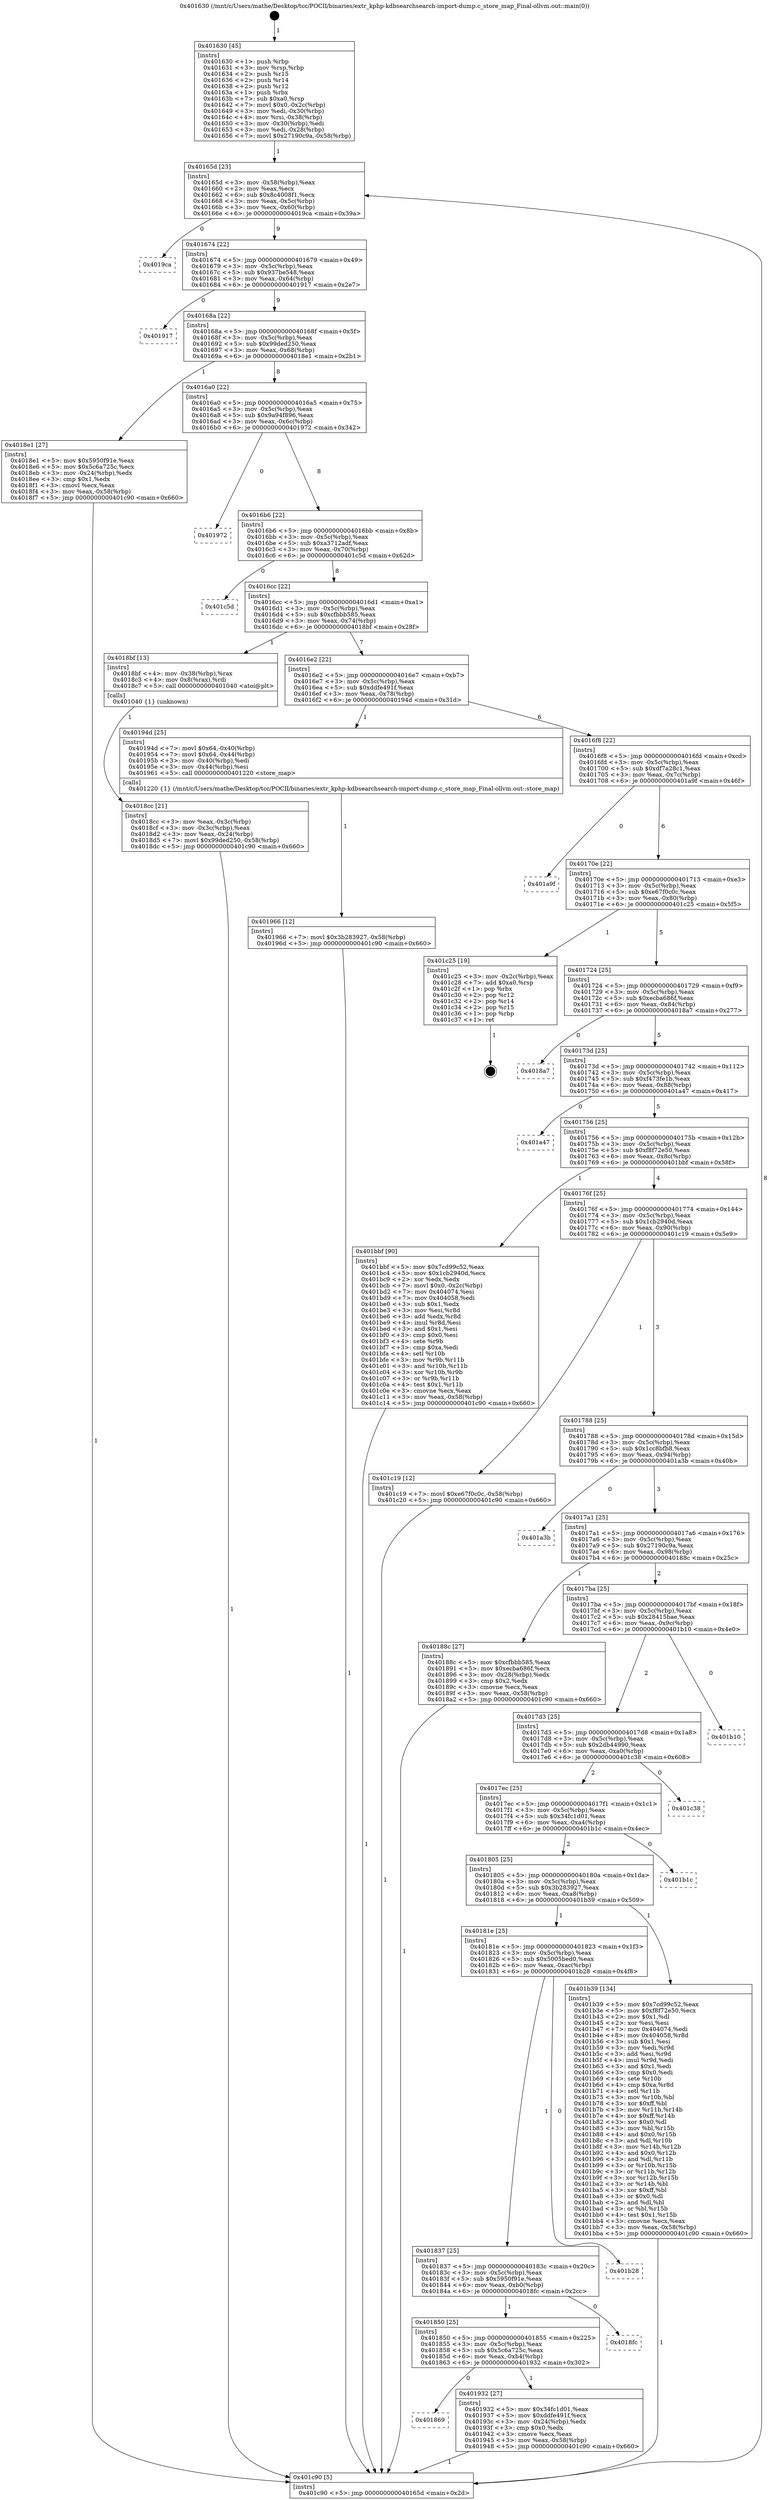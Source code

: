 digraph "0x401630" {
  label = "0x401630 (/mnt/c/Users/mathe/Desktop/tcc/POCII/binaries/extr_kphp-kdbsearchsearch-import-dump.c_store_map_Final-ollvm.out::main(0))"
  labelloc = "t"
  node[shape=record]

  Entry [label="",width=0.3,height=0.3,shape=circle,fillcolor=black,style=filled]
  "0x40165d" [label="{
     0x40165d [23]\l
     | [instrs]\l
     &nbsp;&nbsp;0x40165d \<+3\>: mov -0x58(%rbp),%eax\l
     &nbsp;&nbsp;0x401660 \<+2\>: mov %eax,%ecx\l
     &nbsp;&nbsp;0x401662 \<+6\>: sub $0x8c4008f1,%ecx\l
     &nbsp;&nbsp;0x401668 \<+3\>: mov %eax,-0x5c(%rbp)\l
     &nbsp;&nbsp;0x40166b \<+3\>: mov %ecx,-0x60(%rbp)\l
     &nbsp;&nbsp;0x40166e \<+6\>: je 00000000004019ca \<main+0x39a\>\l
  }"]
  "0x4019ca" [label="{
     0x4019ca\l
  }", style=dashed]
  "0x401674" [label="{
     0x401674 [22]\l
     | [instrs]\l
     &nbsp;&nbsp;0x401674 \<+5\>: jmp 0000000000401679 \<main+0x49\>\l
     &nbsp;&nbsp;0x401679 \<+3\>: mov -0x5c(%rbp),%eax\l
     &nbsp;&nbsp;0x40167c \<+5\>: sub $0x937be548,%eax\l
     &nbsp;&nbsp;0x401681 \<+3\>: mov %eax,-0x64(%rbp)\l
     &nbsp;&nbsp;0x401684 \<+6\>: je 0000000000401917 \<main+0x2e7\>\l
  }"]
  Exit [label="",width=0.3,height=0.3,shape=circle,fillcolor=black,style=filled,peripheries=2]
  "0x401917" [label="{
     0x401917\l
  }", style=dashed]
  "0x40168a" [label="{
     0x40168a [22]\l
     | [instrs]\l
     &nbsp;&nbsp;0x40168a \<+5\>: jmp 000000000040168f \<main+0x5f\>\l
     &nbsp;&nbsp;0x40168f \<+3\>: mov -0x5c(%rbp),%eax\l
     &nbsp;&nbsp;0x401692 \<+5\>: sub $0x99ded250,%eax\l
     &nbsp;&nbsp;0x401697 \<+3\>: mov %eax,-0x68(%rbp)\l
     &nbsp;&nbsp;0x40169a \<+6\>: je 00000000004018e1 \<main+0x2b1\>\l
  }"]
  "0x401966" [label="{
     0x401966 [12]\l
     | [instrs]\l
     &nbsp;&nbsp;0x401966 \<+7\>: movl $0x3b283927,-0x58(%rbp)\l
     &nbsp;&nbsp;0x40196d \<+5\>: jmp 0000000000401c90 \<main+0x660\>\l
  }"]
  "0x4018e1" [label="{
     0x4018e1 [27]\l
     | [instrs]\l
     &nbsp;&nbsp;0x4018e1 \<+5\>: mov $0x5950f91e,%eax\l
     &nbsp;&nbsp;0x4018e6 \<+5\>: mov $0x5c6a725c,%ecx\l
     &nbsp;&nbsp;0x4018eb \<+3\>: mov -0x24(%rbp),%edx\l
     &nbsp;&nbsp;0x4018ee \<+3\>: cmp $0x1,%edx\l
     &nbsp;&nbsp;0x4018f1 \<+3\>: cmovl %ecx,%eax\l
     &nbsp;&nbsp;0x4018f4 \<+3\>: mov %eax,-0x58(%rbp)\l
     &nbsp;&nbsp;0x4018f7 \<+5\>: jmp 0000000000401c90 \<main+0x660\>\l
  }"]
  "0x4016a0" [label="{
     0x4016a0 [22]\l
     | [instrs]\l
     &nbsp;&nbsp;0x4016a0 \<+5\>: jmp 00000000004016a5 \<main+0x75\>\l
     &nbsp;&nbsp;0x4016a5 \<+3\>: mov -0x5c(%rbp),%eax\l
     &nbsp;&nbsp;0x4016a8 \<+5\>: sub $0x9a94f896,%eax\l
     &nbsp;&nbsp;0x4016ad \<+3\>: mov %eax,-0x6c(%rbp)\l
     &nbsp;&nbsp;0x4016b0 \<+6\>: je 0000000000401972 \<main+0x342\>\l
  }"]
  "0x401869" [label="{
     0x401869\l
  }", style=dashed]
  "0x401972" [label="{
     0x401972\l
  }", style=dashed]
  "0x4016b6" [label="{
     0x4016b6 [22]\l
     | [instrs]\l
     &nbsp;&nbsp;0x4016b6 \<+5\>: jmp 00000000004016bb \<main+0x8b\>\l
     &nbsp;&nbsp;0x4016bb \<+3\>: mov -0x5c(%rbp),%eax\l
     &nbsp;&nbsp;0x4016be \<+5\>: sub $0xa3712adf,%eax\l
     &nbsp;&nbsp;0x4016c3 \<+3\>: mov %eax,-0x70(%rbp)\l
     &nbsp;&nbsp;0x4016c6 \<+6\>: je 0000000000401c5d \<main+0x62d\>\l
  }"]
  "0x401932" [label="{
     0x401932 [27]\l
     | [instrs]\l
     &nbsp;&nbsp;0x401932 \<+5\>: mov $0x34fc1d01,%eax\l
     &nbsp;&nbsp;0x401937 \<+5\>: mov $0xddfe491f,%ecx\l
     &nbsp;&nbsp;0x40193c \<+3\>: mov -0x24(%rbp),%edx\l
     &nbsp;&nbsp;0x40193f \<+3\>: cmp $0x0,%edx\l
     &nbsp;&nbsp;0x401942 \<+3\>: cmove %ecx,%eax\l
     &nbsp;&nbsp;0x401945 \<+3\>: mov %eax,-0x58(%rbp)\l
     &nbsp;&nbsp;0x401948 \<+5\>: jmp 0000000000401c90 \<main+0x660\>\l
  }"]
  "0x401c5d" [label="{
     0x401c5d\l
  }", style=dashed]
  "0x4016cc" [label="{
     0x4016cc [22]\l
     | [instrs]\l
     &nbsp;&nbsp;0x4016cc \<+5\>: jmp 00000000004016d1 \<main+0xa1\>\l
     &nbsp;&nbsp;0x4016d1 \<+3\>: mov -0x5c(%rbp),%eax\l
     &nbsp;&nbsp;0x4016d4 \<+5\>: sub $0xcfbbb585,%eax\l
     &nbsp;&nbsp;0x4016d9 \<+3\>: mov %eax,-0x74(%rbp)\l
     &nbsp;&nbsp;0x4016dc \<+6\>: je 00000000004018bf \<main+0x28f\>\l
  }"]
  "0x401850" [label="{
     0x401850 [25]\l
     | [instrs]\l
     &nbsp;&nbsp;0x401850 \<+5\>: jmp 0000000000401855 \<main+0x225\>\l
     &nbsp;&nbsp;0x401855 \<+3\>: mov -0x5c(%rbp),%eax\l
     &nbsp;&nbsp;0x401858 \<+5\>: sub $0x5c6a725c,%eax\l
     &nbsp;&nbsp;0x40185d \<+6\>: mov %eax,-0xb4(%rbp)\l
     &nbsp;&nbsp;0x401863 \<+6\>: je 0000000000401932 \<main+0x302\>\l
  }"]
  "0x4018bf" [label="{
     0x4018bf [13]\l
     | [instrs]\l
     &nbsp;&nbsp;0x4018bf \<+4\>: mov -0x38(%rbp),%rax\l
     &nbsp;&nbsp;0x4018c3 \<+4\>: mov 0x8(%rax),%rdi\l
     &nbsp;&nbsp;0x4018c7 \<+5\>: call 0000000000401040 \<atoi@plt\>\l
     | [calls]\l
     &nbsp;&nbsp;0x401040 \{1\} (unknown)\l
  }"]
  "0x4016e2" [label="{
     0x4016e2 [22]\l
     | [instrs]\l
     &nbsp;&nbsp;0x4016e2 \<+5\>: jmp 00000000004016e7 \<main+0xb7\>\l
     &nbsp;&nbsp;0x4016e7 \<+3\>: mov -0x5c(%rbp),%eax\l
     &nbsp;&nbsp;0x4016ea \<+5\>: sub $0xddfe491f,%eax\l
     &nbsp;&nbsp;0x4016ef \<+3\>: mov %eax,-0x78(%rbp)\l
     &nbsp;&nbsp;0x4016f2 \<+6\>: je 000000000040194d \<main+0x31d\>\l
  }"]
  "0x4018fc" [label="{
     0x4018fc\l
  }", style=dashed]
  "0x40194d" [label="{
     0x40194d [25]\l
     | [instrs]\l
     &nbsp;&nbsp;0x40194d \<+7\>: movl $0x64,-0x40(%rbp)\l
     &nbsp;&nbsp;0x401954 \<+7\>: movl $0x64,-0x44(%rbp)\l
     &nbsp;&nbsp;0x40195b \<+3\>: mov -0x40(%rbp),%edi\l
     &nbsp;&nbsp;0x40195e \<+3\>: mov -0x44(%rbp),%esi\l
     &nbsp;&nbsp;0x401961 \<+5\>: call 0000000000401220 \<store_map\>\l
     | [calls]\l
     &nbsp;&nbsp;0x401220 \{1\} (/mnt/c/Users/mathe/Desktop/tcc/POCII/binaries/extr_kphp-kdbsearchsearch-import-dump.c_store_map_Final-ollvm.out::store_map)\l
  }"]
  "0x4016f8" [label="{
     0x4016f8 [22]\l
     | [instrs]\l
     &nbsp;&nbsp;0x4016f8 \<+5\>: jmp 00000000004016fd \<main+0xcd\>\l
     &nbsp;&nbsp;0x4016fd \<+3\>: mov -0x5c(%rbp),%eax\l
     &nbsp;&nbsp;0x401700 \<+5\>: sub $0xdf7a28c1,%eax\l
     &nbsp;&nbsp;0x401705 \<+3\>: mov %eax,-0x7c(%rbp)\l
     &nbsp;&nbsp;0x401708 \<+6\>: je 0000000000401a9f \<main+0x46f\>\l
  }"]
  "0x401837" [label="{
     0x401837 [25]\l
     | [instrs]\l
     &nbsp;&nbsp;0x401837 \<+5\>: jmp 000000000040183c \<main+0x20c\>\l
     &nbsp;&nbsp;0x40183c \<+3\>: mov -0x5c(%rbp),%eax\l
     &nbsp;&nbsp;0x40183f \<+5\>: sub $0x5950f91e,%eax\l
     &nbsp;&nbsp;0x401844 \<+6\>: mov %eax,-0xb0(%rbp)\l
     &nbsp;&nbsp;0x40184a \<+6\>: je 00000000004018fc \<main+0x2cc\>\l
  }"]
  "0x401a9f" [label="{
     0x401a9f\l
  }", style=dashed]
  "0x40170e" [label="{
     0x40170e [22]\l
     | [instrs]\l
     &nbsp;&nbsp;0x40170e \<+5\>: jmp 0000000000401713 \<main+0xe3\>\l
     &nbsp;&nbsp;0x401713 \<+3\>: mov -0x5c(%rbp),%eax\l
     &nbsp;&nbsp;0x401716 \<+5\>: sub $0xe67f0c0c,%eax\l
     &nbsp;&nbsp;0x40171b \<+3\>: mov %eax,-0x80(%rbp)\l
     &nbsp;&nbsp;0x40171e \<+6\>: je 0000000000401c25 \<main+0x5f5\>\l
  }"]
  "0x401b28" [label="{
     0x401b28\l
  }", style=dashed]
  "0x401c25" [label="{
     0x401c25 [19]\l
     | [instrs]\l
     &nbsp;&nbsp;0x401c25 \<+3\>: mov -0x2c(%rbp),%eax\l
     &nbsp;&nbsp;0x401c28 \<+7\>: add $0xa0,%rsp\l
     &nbsp;&nbsp;0x401c2f \<+1\>: pop %rbx\l
     &nbsp;&nbsp;0x401c30 \<+2\>: pop %r12\l
     &nbsp;&nbsp;0x401c32 \<+2\>: pop %r14\l
     &nbsp;&nbsp;0x401c34 \<+2\>: pop %r15\l
     &nbsp;&nbsp;0x401c36 \<+1\>: pop %rbp\l
     &nbsp;&nbsp;0x401c37 \<+1\>: ret\l
  }"]
  "0x401724" [label="{
     0x401724 [25]\l
     | [instrs]\l
     &nbsp;&nbsp;0x401724 \<+5\>: jmp 0000000000401729 \<main+0xf9\>\l
     &nbsp;&nbsp;0x401729 \<+3\>: mov -0x5c(%rbp),%eax\l
     &nbsp;&nbsp;0x40172c \<+5\>: sub $0xecba686f,%eax\l
     &nbsp;&nbsp;0x401731 \<+6\>: mov %eax,-0x84(%rbp)\l
     &nbsp;&nbsp;0x401737 \<+6\>: je 00000000004018a7 \<main+0x277\>\l
  }"]
  "0x40181e" [label="{
     0x40181e [25]\l
     | [instrs]\l
     &nbsp;&nbsp;0x40181e \<+5\>: jmp 0000000000401823 \<main+0x1f3\>\l
     &nbsp;&nbsp;0x401823 \<+3\>: mov -0x5c(%rbp),%eax\l
     &nbsp;&nbsp;0x401826 \<+5\>: sub $0x5005bed0,%eax\l
     &nbsp;&nbsp;0x40182b \<+6\>: mov %eax,-0xac(%rbp)\l
     &nbsp;&nbsp;0x401831 \<+6\>: je 0000000000401b28 \<main+0x4f8\>\l
  }"]
  "0x4018a7" [label="{
     0x4018a7\l
  }", style=dashed]
  "0x40173d" [label="{
     0x40173d [25]\l
     | [instrs]\l
     &nbsp;&nbsp;0x40173d \<+5\>: jmp 0000000000401742 \<main+0x112\>\l
     &nbsp;&nbsp;0x401742 \<+3\>: mov -0x5c(%rbp),%eax\l
     &nbsp;&nbsp;0x401745 \<+5\>: sub $0xf473fe1b,%eax\l
     &nbsp;&nbsp;0x40174a \<+6\>: mov %eax,-0x88(%rbp)\l
     &nbsp;&nbsp;0x401750 \<+6\>: je 0000000000401a47 \<main+0x417\>\l
  }"]
  "0x401b39" [label="{
     0x401b39 [134]\l
     | [instrs]\l
     &nbsp;&nbsp;0x401b39 \<+5\>: mov $0x7cd99c52,%eax\l
     &nbsp;&nbsp;0x401b3e \<+5\>: mov $0xf8f72e50,%ecx\l
     &nbsp;&nbsp;0x401b43 \<+2\>: mov $0x1,%dl\l
     &nbsp;&nbsp;0x401b45 \<+2\>: xor %esi,%esi\l
     &nbsp;&nbsp;0x401b47 \<+7\>: mov 0x404074,%edi\l
     &nbsp;&nbsp;0x401b4e \<+8\>: mov 0x404058,%r8d\l
     &nbsp;&nbsp;0x401b56 \<+3\>: sub $0x1,%esi\l
     &nbsp;&nbsp;0x401b59 \<+3\>: mov %edi,%r9d\l
     &nbsp;&nbsp;0x401b5c \<+3\>: add %esi,%r9d\l
     &nbsp;&nbsp;0x401b5f \<+4\>: imul %r9d,%edi\l
     &nbsp;&nbsp;0x401b63 \<+3\>: and $0x1,%edi\l
     &nbsp;&nbsp;0x401b66 \<+3\>: cmp $0x0,%edi\l
     &nbsp;&nbsp;0x401b69 \<+4\>: sete %r10b\l
     &nbsp;&nbsp;0x401b6d \<+4\>: cmp $0xa,%r8d\l
     &nbsp;&nbsp;0x401b71 \<+4\>: setl %r11b\l
     &nbsp;&nbsp;0x401b75 \<+3\>: mov %r10b,%bl\l
     &nbsp;&nbsp;0x401b78 \<+3\>: xor $0xff,%bl\l
     &nbsp;&nbsp;0x401b7b \<+3\>: mov %r11b,%r14b\l
     &nbsp;&nbsp;0x401b7e \<+4\>: xor $0xff,%r14b\l
     &nbsp;&nbsp;0x401b82 \<+3\>: xor $0x0,%dl\l
     &nbsp;&nbsp;0x401b85 \<+3\>: mov %bl,%r15b\l
     &nbsp;&nbsp;0x401b88 \<+4\>: and $0x0,%r15b\l
     &nbsp;&nbsp;0x401b8c \<+3\>: and %dl,%r10b\l
     &nbsp;&nbsp;0x401b8f \<+3\>: mov %r14b,%r12b\l
     &nbsp;&nbsp;0x401b92 \<+4\>: and $0x0,%r12b\l
     &nbsp;&nbsp;0x401b96 \<+3\>: and %dl,%r11b\l
     &nbsp;&nbsp;0x401b99 \<+3\>: or %r10b,%r15b\l
     &nbsp;&nbsp;0x401b9c \<+3\>: or %r11b,%r12b\l
     &nbsp;&nbsp;0x401b9f \<+3\>: xor %r12b,%r15b\l
     &nbsp;&nbsp;0x401ba2 \<+3\>: or %r14b,%bl\l
     &nbsp;&nbsp;0x401ba5 \<+3\>: xor $0xff,%bl\l
     &nbsp;&nbsp;0x401ba8 \<+3\>: or $0x0,%dl\l
     &nbsp;&nbsp;0x401bab \<+2\>: and %dl,%bl\l
     &nbsp;&nbsp;0x401bad \<+3\>: or %bl,%r15b\l
     &nbsp;&nbsp;0x401bb0 \<+4\>: test $0x1,%r15b\l
     &nbsp;&nbsp;0x401bb4 \<+3\>: cmovne %ecx,%eax\l
     &nbsp;&nbsp;0x401bb7 \<+3\>: mov %eax,-0x58(%rbp)\l
     &nbsp;&nbsp;0x401bba \<+5\>: jmp 0000000000401c90 \<main+0x660\>\l
  }"]
  "0x401a47" [label="{
     0x401a47\l
  }", style=dashed]
  "0x401756" [label="{
     0x401756 [25]\l
     | [instrs]\l
     &nbsp;&nbsp;0x401756 \<+5\>: jmp 000000000040175b \<main+0x12b\>\l
     &nbsp;&nbsp;0x40175b \<+3\>: mov -0x5c(%rbp),%eax\l
     &nbsp;&nbsp;0x40175e \<+5\>: sub $0xf8f72e50,%eax\l
     &nbsp;&nbsp;0x401763 \<+6\>: mov %eax,-0x8c(%rbp)\l
     &nbsp;&nbsp;0x401769 \<+6\>: je 0000000000401bbf \<main+0x58f\>\l
  }"]
  "0x401805" [label="{
     0x401805 [25]\l
     | [instrs]\l
     &nbsp;&nbsp;0x401805 \<+5\>: jmp 000000000040180a \<main+0x1da\>\l
     &nbsp;&nbsp;0x40180a \<+3\>: mov -0x5c(%rbp),%eax\l
     &nbsp;&nbsp;0x40180d \<+5\>: sub $0x3b283927,%eax\l
     &nbsp;&nbsp;0x401812 \<+6\>: mov %eax,-0xa8(%rbp)\l
     &nbsp;&nbsp;0x401818 \<+6\>: je 0000000000401b39 \<main+0x509\>\l
  }"]
  "0x401bbf" [label="{
     0x401bbf [90]\l
     | [instrs]\l
     &nbsp;&nbsp;0x401bbf \<+5\>: mov $0x7cd99c52,%eax\l
     &nbsp;&nbsp;0x401bc4 \<+5\>: mov $0x1cb2940d,%ecx\l
     &nbsp;&nbsp;0x401bc9 \<+2\>: xor %edx,%edx\l
     &nbsp;&nbsp;0x401bcb \<+7\>: movl $0x0,-0x2c(%rbp)\l
     &nbsp;&nbsp;0x401bd2 \<+7\>: mov 0x404074,%esi\l
     &nbsp;&nbsp;0x401bd9 \<+7\>: mov 0x404058,%edi\l
     &nbsp;&nbsp;0x401be0 \<+3\>: sub $0x1,%edx\l
     &nbsp;&nbsp;0x401be3 \<+3\>: mov %esi,%r8d\l
     &nbsp;&nbsp;0x401be6 \<+3\>: add %edx,%r8d\l
     &nbsp;&nbsp;0x401be9 \<+4\>: imul %r8d,%esi\l
     &nbsp;&nbsp;0x401bed \<+3\>: and $0x1,%esi\l
     &nbsp;&nbsp;0x401bf0 \<+3\>: cmp $0x0,%esi\l
     &nbsp;&nbsp;0x401bf3 \<+4\>: sete %r9b\l
     &nbsp;&nbsp;0x401bf7 \<+3\>: cmp $0xa,%edi\l
     &nbsp;&nbsp;0x401bfa \<+4\>: setl %r10b\l
     &nbsp;&nbsp;0x401bfe \<+3\>: mov %r9b,%r11b\l
     &nbsp;&nbsp;0x401c01 \<+3\>: and %r10b,%r11b\l
     &nbsp;&nbsp;0x401c04 \<+3\>: xor %r10b,%r9b\l
     &nbsp;&nbsp;0x401c07 \<+3\>: or %r9b,%r11b\l
     &nbsp;&nbsp;0x401c0a \<+4\>: test $0x1,%r11b\l
     &nbsp;&nbsp;0x401c0e \<+3\>: cmovne %ecx,%eax\l
     &nbsp;&nbsp;0x401c11 \<+3\>: mov %eax,-0x58(%rbp)\l
     &nbsp;&nbsp;0x401c14 \<+5\>: jmp 0000000000401c90 \<main+0x660\>\l
  }"]
  "0x40176f" [label="{
     0x40176f [25]\l
     | [instrs]\l
     &nbsp;&nbsp;0x40176f \<+5\>: jmp 0000000000401774 \<main+0x144\>\l
     &nbsp;&nbsp;0x401774 \<+3\>: mov -0x5c(%rbp),%eax\l
     &nbsp;&nbsp;0x401777 \<+5\>: sub $0x1cb2940d,%eax\l
     &nbsp;&nbsp;0x40177c \<+6\>: mov %eax,-0x90(%rbp)\l
     &nbsp;&nbsp;0x401782 \<+6\>: je 0000000000401c19 \<main+0x5e9\>\l
  }"]
  "0x401b1c" [label="{
     0x401b1c\l
  }", style=dashed]
  "0x401c19" [label="{
     0x401c19 [12]\l
     | [instrs]\l
     &nbsp;&nbsp;0x401c19 \<+7\>: movl $0xe67f0c0c,-0x58(%rbp)\l
     &nbsp;&nbsp;0x401c20 \<+5\>: jmp 0000000000401c90 \<main+0x660\>\l
  }"]
  "0x401788" [label="{
     0x401788 [25]\l
     | [instrs]\l
     &nbsp;&nbsp;0x401788 \<+5\>: jmp 000000000040178d \<main+0x15d\>\l
     &nbsp;&nbsp;0x40178d \<+3\>: mov -0x5c(%rbp),%eax\l
     &nbsp;&nbsp;0x401790 \<+5\>: sub $0x1cc8bfb8,%eax\l
     &nbsp;&nbsp;0x401795 \<+6\>: mov %eax,-0x94(%rbp)\l
     &nbsp;&nbsp;0x40179b \<+6\>: je 0000000000401a3b \<main+0x40b\>\l
  }"]
  "0x4017ec" [label="{
     0x4017ec [25]\l
     | [instrs]\l
     &nbsp;&nbsp;0x4017ec \<+5\>: jmp 00000000004017f1 \<main+0x1c1\>\l
     &nbsp;&nbsp;0x4017f1 \<+3\>: mov -0x5c(%rbp),%eax\l
     &nbsp;&nbsp;0x4017f4 \<+5\>: sub $0x34fc1d01,%eax\l
     &nbsp;&nbsp;0x4017f9 \<+6\>: mov %eax,-0xa4(%rbp)\l
     &nbsp;&nbsp;0x4017ff \<+6\>: je 0000000000401b1c \<main+0x4ec\>\l
  }"]
  "0x401a3b" [label="{
     0x401a3b\l
  }", style=dashed]
  "0x4017a1" [label="{
     0x4017a1 [25]\l
     | [instrs]\l
     &nbsp;&nbsp;0x4017a1 \<+5\>: jmp 00000000004017a6 \<main+0x176\>\l
     &nbsp;&nbsp;0x4017a6 \<+3\>: mov -0x5c(%rbp),%eax\l
     &nbsp;&nbsp;0x4017a9 \<+5\>: sub $0x27190c9a,%eax\l
     &nbsp;&nbsp;0x4017ae \<+6\>: mov %eax,-0x98(%rbp)\l
     &nbsp;&nbsp;0x4017b4 \<+6\>: je 000000000040188c \<main+0x25c\>\l
  }"]
  "0x401c38" [label="{
     0x401c38\l
  }", style=dashed]
  "0x40188c" [label="{
     0x40188c [27]\l
     | [instrs]\l
     &nbsp;&nbsp;0x40188c \<+5\>: mov $0xcfbbb585,%eax\l
     &nbsp;&nbsp;0x401891 \<+5\>: mov $0xecba686f,%ecx\l
     &nbsp;&nbsp;0x401896 \<+3\>: mov -0x28(%rbp),%edx\l
     &nbsp;&nbsp;0x401899 \<+3\>: cmp $0x2,%edx\l
     &nbsp;&nbsp;0x40189c \<+3\>: cmovne %ecx,%eax\l
     &nbsp;&nbsp;0x40189f \<+3\>: mov %eax,-0x58(%rbp)\l
     &nbsp;&nbsp;0x4018a2 \<+5\>: jmp 0000000000401c90 \<main+0x660\>\l
  }"]
  "0x4017ba" [label="{
     0x4017ba [25]\l
     | [instrs]\l
     &nbsp;&nbsp;0x4017ba \<+5\>: jmp 00000000004017bf \<main+0x18f\>\l
     &nbsp;&nbsp;0x4017bf \<+3\>: mov -0x5c(%rbp),%eax\l
     &nbsp;&nbsp;0x4017c2 \<+5\>: sub $0x28415bae,%eax\l
     &nbsp;&nbsp;0x4017c7 \<+6\>: mov %eax,-0x9c(%rbp)\l
     &nbsp;&nbsp;0x4017cd \<+6\>: je 0000000000401b10 \<main+0x4e0\>\l
  }"]
  "0x401c90" [label="{
     0x401c90 [5]\l
     | [instrs]\l
     &nbsp;&nbsp;0x401c90 \<+5\>: jmp 000000000040165d \<main+0x2d\>\l
  }"]
  "0x401630" [label="{
     0x401630 [45]\l
     | [instrs]\l
     &nbsp;&nbsp;0x401630 \<+1\>: push %rbp\l
     &nbsp;&nbsp;0x401631 \<+3\>: mov %rsp,%rbp\l
     &nbsp;&nbsp;0x401634 \<+2\>: push %r15\l
     &nbsp;&nbsp;0x401636 \<+2\>: push %r14\l
     &nbsp;&nbsp;0x401638 \<+2\>: push %r12\l
     &nbsp;&nbsp;0x40163a \<+1\>: push %rbx\l
     &nbsp;&nbsp;0x40163b \<+7\>: sub $0xa0,%rsp\l
     &nbsp;&nbsp;0x401642 \<+7\>: movl $0x0,-0x2c(%rbp)\l
     &nbsp;&nbsp;0x401649 \<+3\>: mov %edi,-0x30(%rbp)\l
     &nbsp;&nbsp;0x40164c \<+4\>: mov %rsi,-0x38(%rbp)\l
     &nbsp;&nbsp;0x401650 \<+3\>: mov -0x30(%rbp),%edi\l
     &nbsp;&nbsp;0x401653 \<+3\>: mov %edi,-0x28(%rbp)\l
     &nbsp;&nbsp;0x401656 \<+7\>: movl $0x27190c9a,-0x58(%rbp)\l
  }"]
  "0x4018cc" [label="{
     0x4018cc [21]\l
     | [instrs]\l
     &nbsp;&nbsp;0x4018cc \<+3\>: mov %eax,-0x3c(%rbp)\l
     &nbsp;&nbsp;0x4018cf \<+3\>: mov -0x3c(%rbp),%eax\l
     &nbsp;&nbsp;0x4018d2 \<+3\>: mov %eax,-0x24(%rbp)\l
     &nbsp;&nbsp;0x4018d5 \<+7\>: movl $0x99ded250,-0x58(%rbp)\l
     &nbsp;&nbsp;0x4018dc \<+5\>: jmp 0000000000401c90 \<main+0x660\>\l
  }"]
  "0x4017d3" [label="{
     0x4017d3 [25]\l
     | [instrs]\l
     &nbsp;&nbsp;0x4017d3 \<+5\>: jmp 00000000004017d8 \<main+0x1a8\>\l
     &nbsp;&nbsp;0x4017d8 \<+3\>: mov -0x5c(%rbp),%eax\l
     &nbsp;&nbsp;0x4017db \<+5\>: sub $0x2db44990,%eax\l
     &nbsp;&nbsp;0x4017e0 \<+6\>: mov %eax,-0xa0(%rbp)\l
     &nbsp;&nbsp;0x4017e6 \<+6\>: je 0000000000401c38 \<main+0x608\>\l
  }"]
  "0x401b10" [label="{
     0x401b10\l
  }", style=dashed]
  Entry -> "0x401630" [label=" 1"]
  "0x40165d" -> "0x4019ca" [label=" 0"]
  "0x40165d" -> "0x401674" [label=" 9"]
  "0x401c25" -> Exit [label=" 1"]
  "0x401674" -> "0x401917" [label=" 0"]
  "0x401674" -> "0x40168a" [label=" 9"]
  "0x401c19" -> "0x401c90" [label=" 1"]
  "0x40168a" -> "0x4018e1" [label=" 1"]
  "0x40168a" -> "0x4016a0" [label=" 8"]
  "0x401bbf" -> "0x401c90" [label=" 1"]
  "0x4016a0" -> "0x401972" [label=" 0"]
  "0x4016a0" -> "0x4016b6" [label=" 8"]
  "0x401b39" -> "0x401c90" [label=" 1"]
  "0x4016b6" -> "0x401c5d" [label=" 0"]
  "0x4016b6" -> "0x4016cc" [label=" 8"]
  "0x401966" -> "0x401c90" [label=" 1"]
  "0x4016cc" -> "0x4018bf" [label=" 1"]
  "0x4016cc" -> "0x4016e2" [label=" 7"]
  "0x401932" -> "0x401c90" [label=" 1"]
  "0x4016e2" -> "0x40194d" [label=" 1"]
  "0x4016e2" -> "0x4016f8" [label=" 6"]
  "0x401850" -> "0x401869" [label=" 0"]
  "0x4016f8" -> "0x401a9f" [label=" 0"]
  "0x4016f8" -> "0x40170e" [label=" 6"]
  "0x40194d" -> "0x401966" [label=" 1"]
  "0x40170e" -> "0x401c25" [label=" 1"]
  "0x40170e" -> "0x401724" [label=" 5"]
  "0x401837" -> "0x401850" [label=" 1"]
  "0x401724" -> "0x4018a7" [label=" 0"]
  "0x401724" -> "0x40173d" [label=" 5"]
  "0x401850" -> "0x401932" [label=" 1"]
  "0x40173d" -> "0x401a47" [label=" 0"]
  "0x40173d" -> "0x401756" [label=" 5"]
  "0x40181e" -> "0x401837" [label=" 1"]
  "0x401756" -> "0x401bbf" [label=" 1"]
  "0x401756" -> "0x40176f" [label=" 4"]
  "0x401837" -> "0x4018fc" [label=" 0"]
  "0x40176f" -> "0x401c19" [label=" 1"]
  "0x40176f" -> "0x401788" [label=" 3"]
  "0x401805" -> "0x40181e" [label=" 1"]
  "0x401788" -> "0x401a3b" [label=" 0"]
  "0x401788" -> "0x4017a1" [label=" 3"]
  "0x40181e" -> "0x401b28" [label=" 0"]
  "0x4017a1" -> "0x40188c" [label=" 1"]
  "0x4017a1" -> "0x4017ba" [label=" 2"]
  "0x40188c" -> "0x401c90" [label=" 1"]
  "0x401630" -> "0x40165d" [label=" 1"]
  "0x401c90" -> "0x40165d" [label=" 8"]
  "0x4018bf" -> "0x4018cc" [label=" 1"]
  "0x4018cc" -> "0x401c90" [label=" 1"]
  "0x4018e1" -> "0x401c90" [label=" 1"]
  "0x4017ec" -> "0x401805" [label=" 2"]
  "0x4017ba" -> "0x401b10" [label=" 0"]
  "0x4017ba" -> "0x4017d3" [label=" 2"]
  "0x4017ec" -> "0x401b1c" [label=" 0"]
  "0x4017d3" -> "0x401c38" [label=" 0"]
  "0x4017d3" -> "0x4017ec" [label=" 2"]
  "0x401805" -> "0x401b39" [label=" 1"]
}
